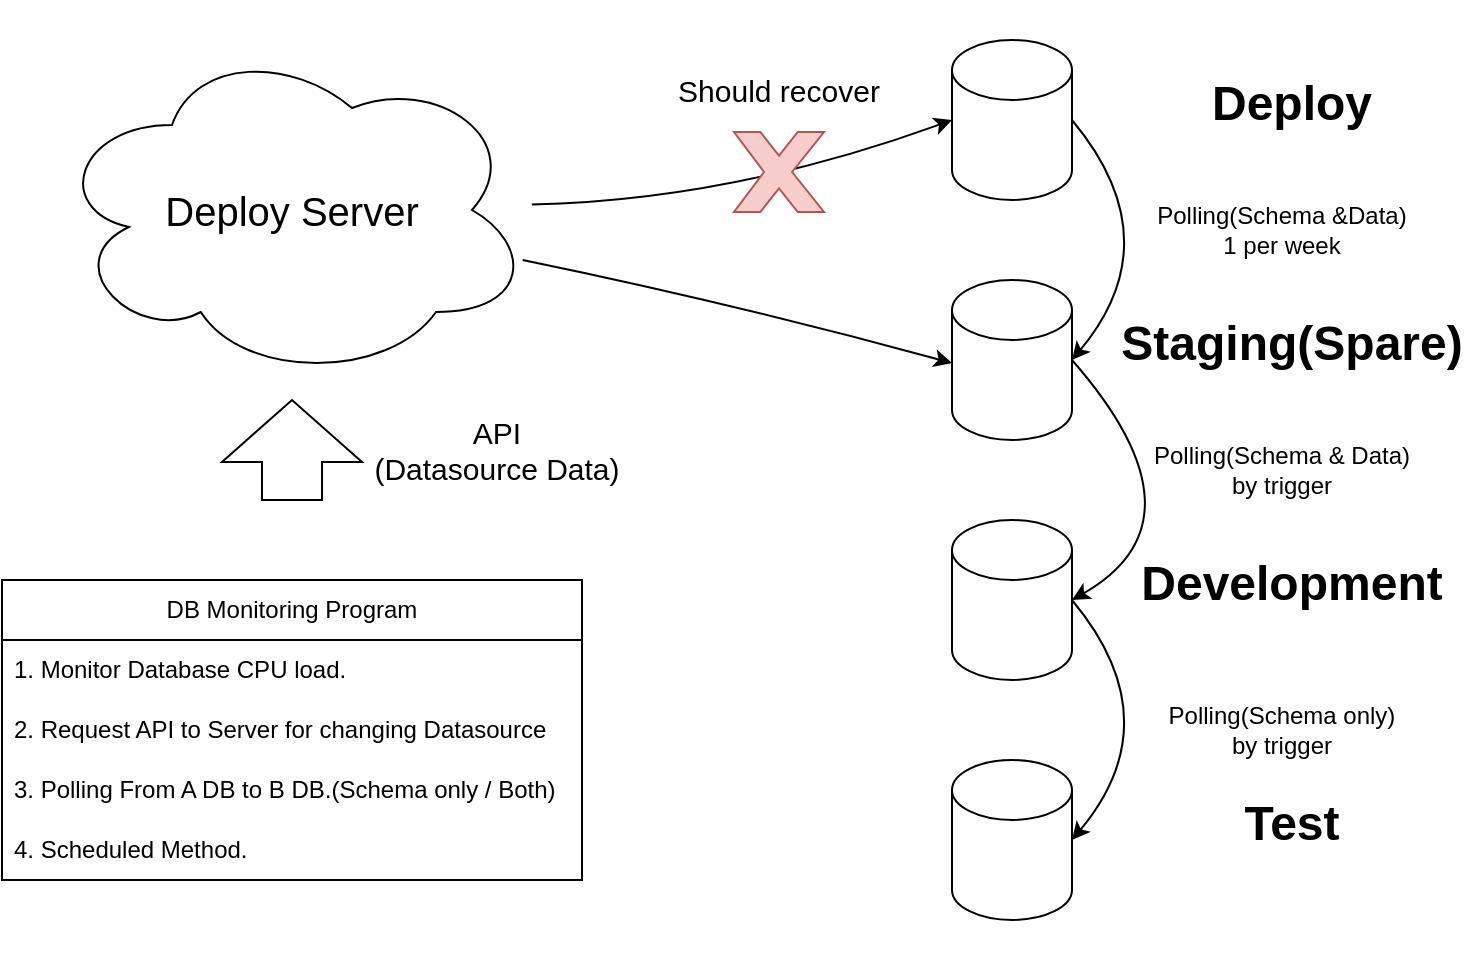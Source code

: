 <mxfile version="26.0.6">
  <diagram name="페이지-1" id="mrtNM5ilpTjFAXcuEeRy">
    <mxGraphModel dx="1366" dy="748" grid="1" gridSize="10" guides="1" tooltips="1" connect="1" arrows="1" fold="1" page="1" pageScale="1" pageWidth="827" pageHeight="1169" math="0" shadow="0">
      <root>
        <mxCell id="0" />
        <mxCell id="1" parent="0" />
        <mxCell id="0-jEBxhZZ7Be6jpB6h_B-1" value="" style="shape=cylinder3;whiteSpace=wrap;html=1;boundedLbl=1;backgroundOutline=1;size=15;" vertex="1" parent="1">
          <mxGeometry x="525" y="70" width="60" height="80" as="geometry" />
        </mxCell>
        <mxCell id="0-jEBxhZZ7Be6jpB6h_B-2" value="Deploy Server" style="ellipse;shape=cloud;whiteSpace=wrap;html=1;fontSize=20;" vertex="1" parent="1">
          <mxGeometry x="75" y="70" width="240" height="170" as="geometry" />
        </mxCell>
        <mxCell id="0-jEBxhZZ7Be6jpB6h_B-3" value="" style="shape=cylinder3;whiteSpace=wrap;html=1;boundedLbl=1;backgroundOutline=1;size=15;" vertex="1" parent="1">
          <mxGeometry x="525" y="430" width="60" height="80" as="geometry" />
        </mxCell>
        <mxCell id="0-jEBxhZZ7Be6jpB6h_B-4" value="" style="shape=cylinder3;whiteSpace=wrap;html=1;boundedLbl=1;backgroundOutline=1;size=15;" vertex="1" parent="1">
          <mxGeometry x="525" y="310" width="60" height="80" as="geometry" />
        </mxCell>
        <mxCell id="0-jEBxhZZ7Be6jpB6h_B-5" value="" style="shape=cylinder3;whiteSpace=wrap;html=1;boundedLbl=1;backgroundOutline=1;size=15;" vertex="1" parent="1">
          <mxGeometry x="525" y="190" width="60" height="80" as="geometry" />
        </mxCell>
        <mxCell id="0-jEBxhZZ7Be6jpB6h_B-6" value="&lt;h1 style=&quot;margin-top: 0px;&quot;&gt;Deploy&lt;/h1&gt;" style="text;html=1;whiteSpace=wrap;overflow=hidden;rounded=0;align=center;verticalAlign=middle;" vertex="1" parent="1">
          <mxGeometry x="605" y="50" width="180" height="120" as="geometry" />
        </mxCell>
        <mxCell id="0-jEBxhZZ7Be6jpB6h_B-7" value="&lt;h1 style=&quot;margin-top: 0px;&quot;&gt;Staging(Spare)&lt;/h1&gt;" style="text;html=1;whiteSpace=wrap;overflow=hidden;rounded=0;align=center;verticalAlign=middle;" vertex="1" parent="1">
          <mxGeometry x="605" y="170" width="180" height="120" as="geometry" />
        </mxCell>
        <mxCell id="0-jEBxhZZ7Be6jpB6h_B-8" value="&lt;h1 style=&quot;margin-top: 0px;&quot;&gt;Development&lt;/h1&gt;" style="text;html=1;whiteSpace=wrap;overflow=hidden;rounded=0;align=center;verticalAlign=middle;" vertex="1" parent="1">
          <mxGeometry x="605" y="290" width="180" height="120" as="geometry" />
        </mxCell>
        <mxCell id="0-jEBxhZZ7Be6jpB6h_B-9" value="&lt;h1 style=&quot;margin-top: 0px;&quot;&gt;Test&lt;/h1&gt;" style="text;html=1;whiteSpace=wrap;overflow=hidden;rounded=0;align=center;verticalAlign=middle;" vertex="1" parent="1">
          <mxGeometry x="605" y="410" width="180" height="120" as="geometry" />
        </mxCell>
        <mxCell id="0-jEBxhZZ7Be6jpB6h_B-10" value="" style="curved=1;endArrow=classic;html=1;rounded=0;entryX=1;entryY=0.5;entryDx=0;entryDy=0;entryPerimeter=0;exitX=1;exitY=0.5;exitDx=0;exitDy=0;exitPerimeter=0;" edge="1" parent="1" source="0-jEBxhZZ7Be6jpB6h_B-1" target="0-jEBxhZZ7Be6jpB6h_B-5">
          <mxGeometry width="50" height="50" relative="1" as="geometry">
            <mxPoint x="425" y="200" as="sourcePoint" />
            <mxPoint x="475" y="150" as="targetPoint" />
            <Array as="points">
              <mxPoint x="635" y="170" />
            </Array>
          </mxGeometry>
        </mxCell>
        <mxCell id="0-jEBxhZZ7Be6jpB6h_B-11" value="Polling(Schema &amp;amp;Data)&lt;div&gt;1 per week&lt;/div&gt;" style="text;html=1;align=center;verticalAlign=middle;whiteSpace=wrap;rounded=0;" vertex="1" parent="1">
          <mxGeometry x="615" y="150" width="150" height="30" as="geometry" />
        </mxCell>
        <mxCell id="0-jEBxhZZ7Be6jpB6h_B-12" value="" style="curved=1;endArrow=classic;html=1;rounded=0;entryX=1;entryY=0.5;entryDx=0;entryDy=0;entryPerimeter=0;exitX=1;exitY=0.5;exitDx=0;exitDy=0;exitPerimeter=0;" edge="1" parent="1" source="0-jEBxhZZ7Be6jpB6h_B-4" target="0-jEBxhZZ7Be6jpB6h_B-3">
          <mxGeometry width="50" height="50" relative="1" as="geometry">
            <mxPoint x="575" y="350" as="sourcePoint" />
            <mxPoint x="585" y="470" as="targetPoint" />
            <Array as="points">
              <mxPoint x="635" y="410" />
            </Array>
          </mxGeometry>
        </mxCell>
        <mxCell id="0-jEBxhZZ7Be6jpB6h_B-13" value="Polling(Schema only)&lt;div&gt;by trigger&lt;/div&gt;" style="text;html=1;align=center;verticalAlign=middle;whiteSpace=wrap;rounded=0;" vertex="1" parent="1">
          <mxGeometry x="615" y="400" width="150" height="30" as="geometry" />
        </mxCell>
        <mxCell id="0-jEBxhZZ7Be6jpB6h_B-14" value="Polling(Schema &amp;amp; Data)&lt;div&gt;by trigger&lt;/div&gt;" style="text;html=1;align=center;verticalAlign=middle;whiteSpace=wrap;rounded=0;" vertex="1" parent="1">
          <mxGeometry x="615" y="270" width="150" height="30" as="geometry" />
        </mxCell>
        <mxCell id="0-jEBxhZZ7Be6jpB6h_B-15" value="" style="curved=1;endArrow=classic;html=1;rounded=0;entryX=1;entryY=0.5;entryDx=0;entryDy=0;entryPerimeter=0;exitX=1;exitY=0.5;exitDx=0;exitDy=0;exitPerimeter=0;" edge="1" parent="1" source="0-jEBxhZZ7Be6jpB6h_B-5" target="0-jEBxhZZ7Be6jpB6h_B-4">
          <mxGeometry width="50" height="50" relative="1" as="geometry">
            <mxPoint x="605" y="250" as="sourcePoint" />
            <mxPoint x="605" y="370" as="targetPoint" />
            <Array as="points">
              <mxPoint x="655" y="310" />
            </Array>
          </mxGeometry>
        </mxCell>
        <mxCell id="0-jEBxhZZ7Be6jpB6h_B-18" value="" style="shape=singleArrow;direction=south;whiteSpace=wrap;html=1;rotation=-180;arrowWidth=0.429;arrowSize=0.62;" vertex="1" parent="1">
          <mxGeometry x="160" y="250" width="70" height="50" as="geometry" />
        </mxCell>
        <mxCell id="0-jEBxhZZ7Be6jpB6h_B-19" value="API&lt;div&gt;(Datasource Data)&lt;/div&gt;" style="text;html=1;align=center;verticalAlign=middle;whiteSpace=wrap;rounded=0;fontSize=15;" vertex="1" parent="1">
          <mxGeometry x="230" y="260" width="135" height="30" as="geometry" />
        </mxCell>
        <mxCell id="0-jEBxhZZ7Be6jpB6h_B-22" value="" style="curved=1;endArrow=classic;html=1;rounded=0;entryX=0;entryY=0.5;entryDx=0;entryDy=0;entryPerimeter=0;" edge="1" parent="1" source="0-jEBxhZZ7Be6jpB6h_B-2" target="0-jEBxhZZ7Be6jpB6h_B-1">
          <mxGeometry width="50" height="50" relative="1" as="geometry">
            <mxPoint x="315" y="152" as="sourcePoint" />
            <mxPoint x="525" y="110" as="targetPoint" />
            <Array as="points">
              <mxPoint x="415" y="150" />
            </Array>
          </mxGeometry>
        </mxCell>
        <mxCell id="0-jEBxhZZ7Be6jpB6h_B-21" value="" style="verticalLabelPosition=bottom;verticalAlign=top;html=1;shape=mxgraph.basic.x;labelBackgroundColor=#FF0000;labelBorderColor=#FF3333;textShadow=1;fillColor=#f8cecc;strokeColor=#b85450;" vertex="1" parent="1">
          <mxGeometry x="416" y="116" width="45" height="40" as="geometry" />
        </mxCell>
        <mxCell id="0-jEBxhZZ7Be6jpB6h_B-25" value="DB Monitoring Program" style="swimlane;fontStyle=0;childLayout=stackLayout;horizontal=1;startSize=30;horizontalStack=0;resizeParent=1;resizeParentMax=0;resizeLast=0;collapsible=1;marginBottom=0;whiteSpace=wrap;html=1;" vertex="1" parent="1">
          <mxGeometry x="50" y="340" width="290" height="150" as="geometry" />
        </mxCell>
        <mxCell id="0-jEBxhZZ7Be6jpB6h_B-26" value="1. Monitor Database CPU load." style="text;strokeColor=none;fillColor=none;align=left;verticalAlign=middle;spacingLeft=4;spacingRight=4;overflow=hidden;points=[[0,0.5],[1,0.5]];portConstraint=eastwest;rotatable=0;whiteSpace=wrap;html=1;" vertex="1" parent="0-jEBxhZZ7Be6jpB6h_B-25">
          <mxGeometry y="30" width="290" height="30" as="geometry" />
        </mxCell>
        <mxCell id="0-jEBxhZZ7Be6jpB6h_B-27" value="2. Request API to Server for changing Datasource" style="text;strokeColor=none;fillColor=none;align=left;verticalAlign=middle;spacingLeft=4;spacingRight=4;overflow=hidden;points=[[0,0.5],[1,0.5]];portConstraint=eastwest;rotatable=0;whiteSpace=wrap;html=1;" vertex="1" parent="0-jEBxhZZ7Be6jpB6h_B-25">
          <mxGeometry y="60" width="290" height="30" as="geometry" />
        </mxCell>
        <mxCell id="0-jEBxhZZ7Be6jpB6h_B-28" value="3. Polling From A DB to B DB.(Schema only / Both)" style="text;strokeColor=none;fillColor=none;align=left;verticalAlign=middle;spacingLeft=4;spacingRight=4;overflow=hidden;points=[[0,0.5],[1,0.5]];portConstraint=eastwest;rotatable=0;whiteSpace=wrap;html=1;" vertex="1" parent="0-jEBxhZZ7Be6jpB6h_B-25">
          <mxGeometry y="90" width="290" height="30" as="geometry" />
        </mxCell>
        <mxCell id="0-jEBxhZZ7Be6jpB6h_B-29" value="4. Scheduled Method." style="text;strokeColor=none;fillColor=none;align=left;verticalAlign=middle;spacingLeft=4;spacingRight=4;overflow=hidden;points=[[0,0.5],[1,0.5]];portConstraint=eastwest;rotatable=0;whiteSpace=wrap;html=1;" vertex="1" parent="0-jEBxhZZ7Be6jpB6h_B-25">
          <mxGeometry y="120" width="290" height="30" as="geometry" />
        </mxCell>
        <mxCell id="0-jEBxhZZ7Be6jpB6h_B-30" value="" style="curved=1;endArrow=classic;html=1;rounded=0;entryX=0;entryY=0.5;entryDx=0;entryDy=0;entryPerimeter=0;" edge="1" parent="1">
          <mxGeometry width="50" height="50" relative="1" as="geometry">
            <mxPoint x="310.336" y="179.997" as="sourcePoint" />
            <mxPoint x="525" y="231.53" as="targetPoint" />
            <Array as="points">
              <mxPoint x="415" y="201.53" />
            </Array>
          </mxGeometry>
        </mxCell>
        <mxCell id="0-jEBxhZZ7Be6jpB6h_B-31" value="Should recover" style="text;html=1;align=center;verticalAlign=middle;whiteSpace=wrap;rounded=0;fontSize=15;" vertex="1" parent="1">
          <mxGeometry x="371" y="80" width="135" height="30" as="geometry" />
        </mxCell>
      </root>
    </mxGraphModel>
  </diagram>
</mxfile>
